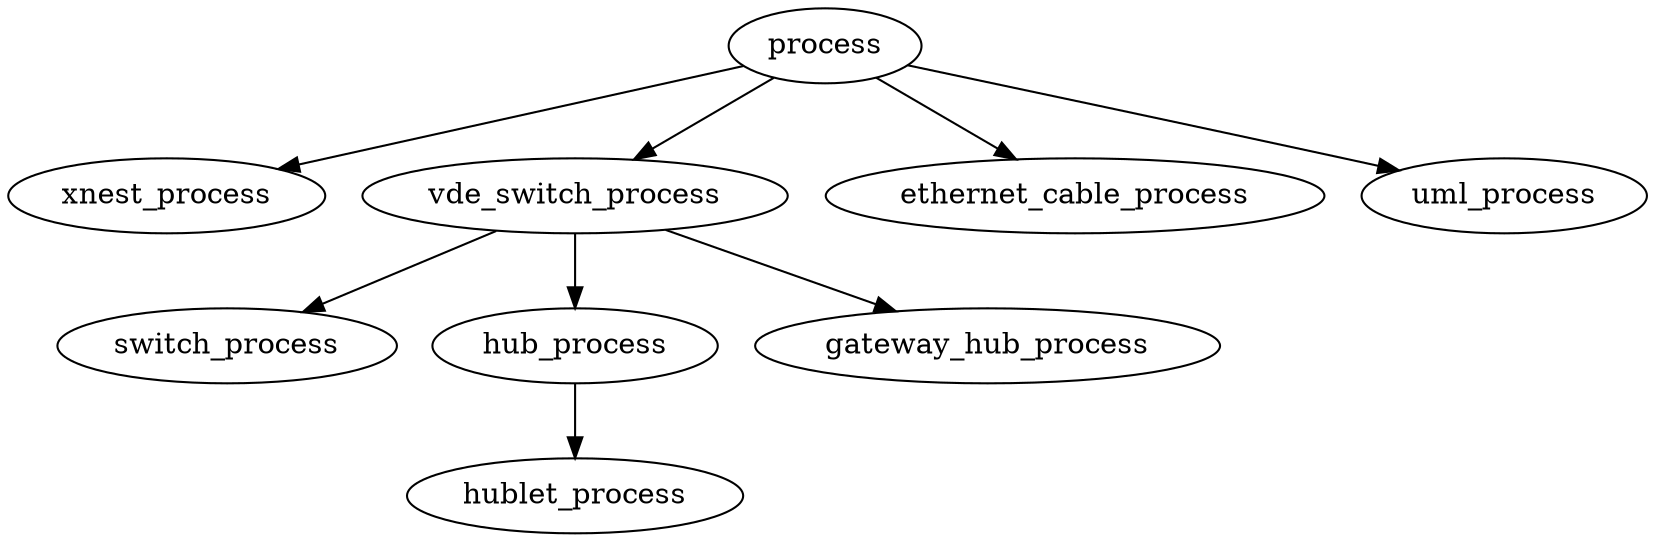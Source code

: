 digraph device_automaton {
               process
               process -> xnest_process 
               process -> vde_switch_process
               vde_switch_process -> switch_process
               vde_switch_process -> hub_process
               hub_process -> hublet_process
               vde_switch_process -> gateway_hub_process
               process -> ethernet_cable_process
               process -> uml_process
}
